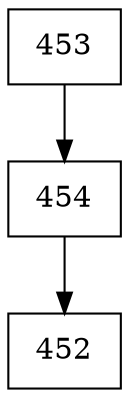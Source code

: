 digraph G {
  node [shape=record];
  node0 [label="{453}"];
  node0 -> node1;
  node1 [label="{454}"];
  node1 -> node2;
  node2 [label="{452}"];
}
